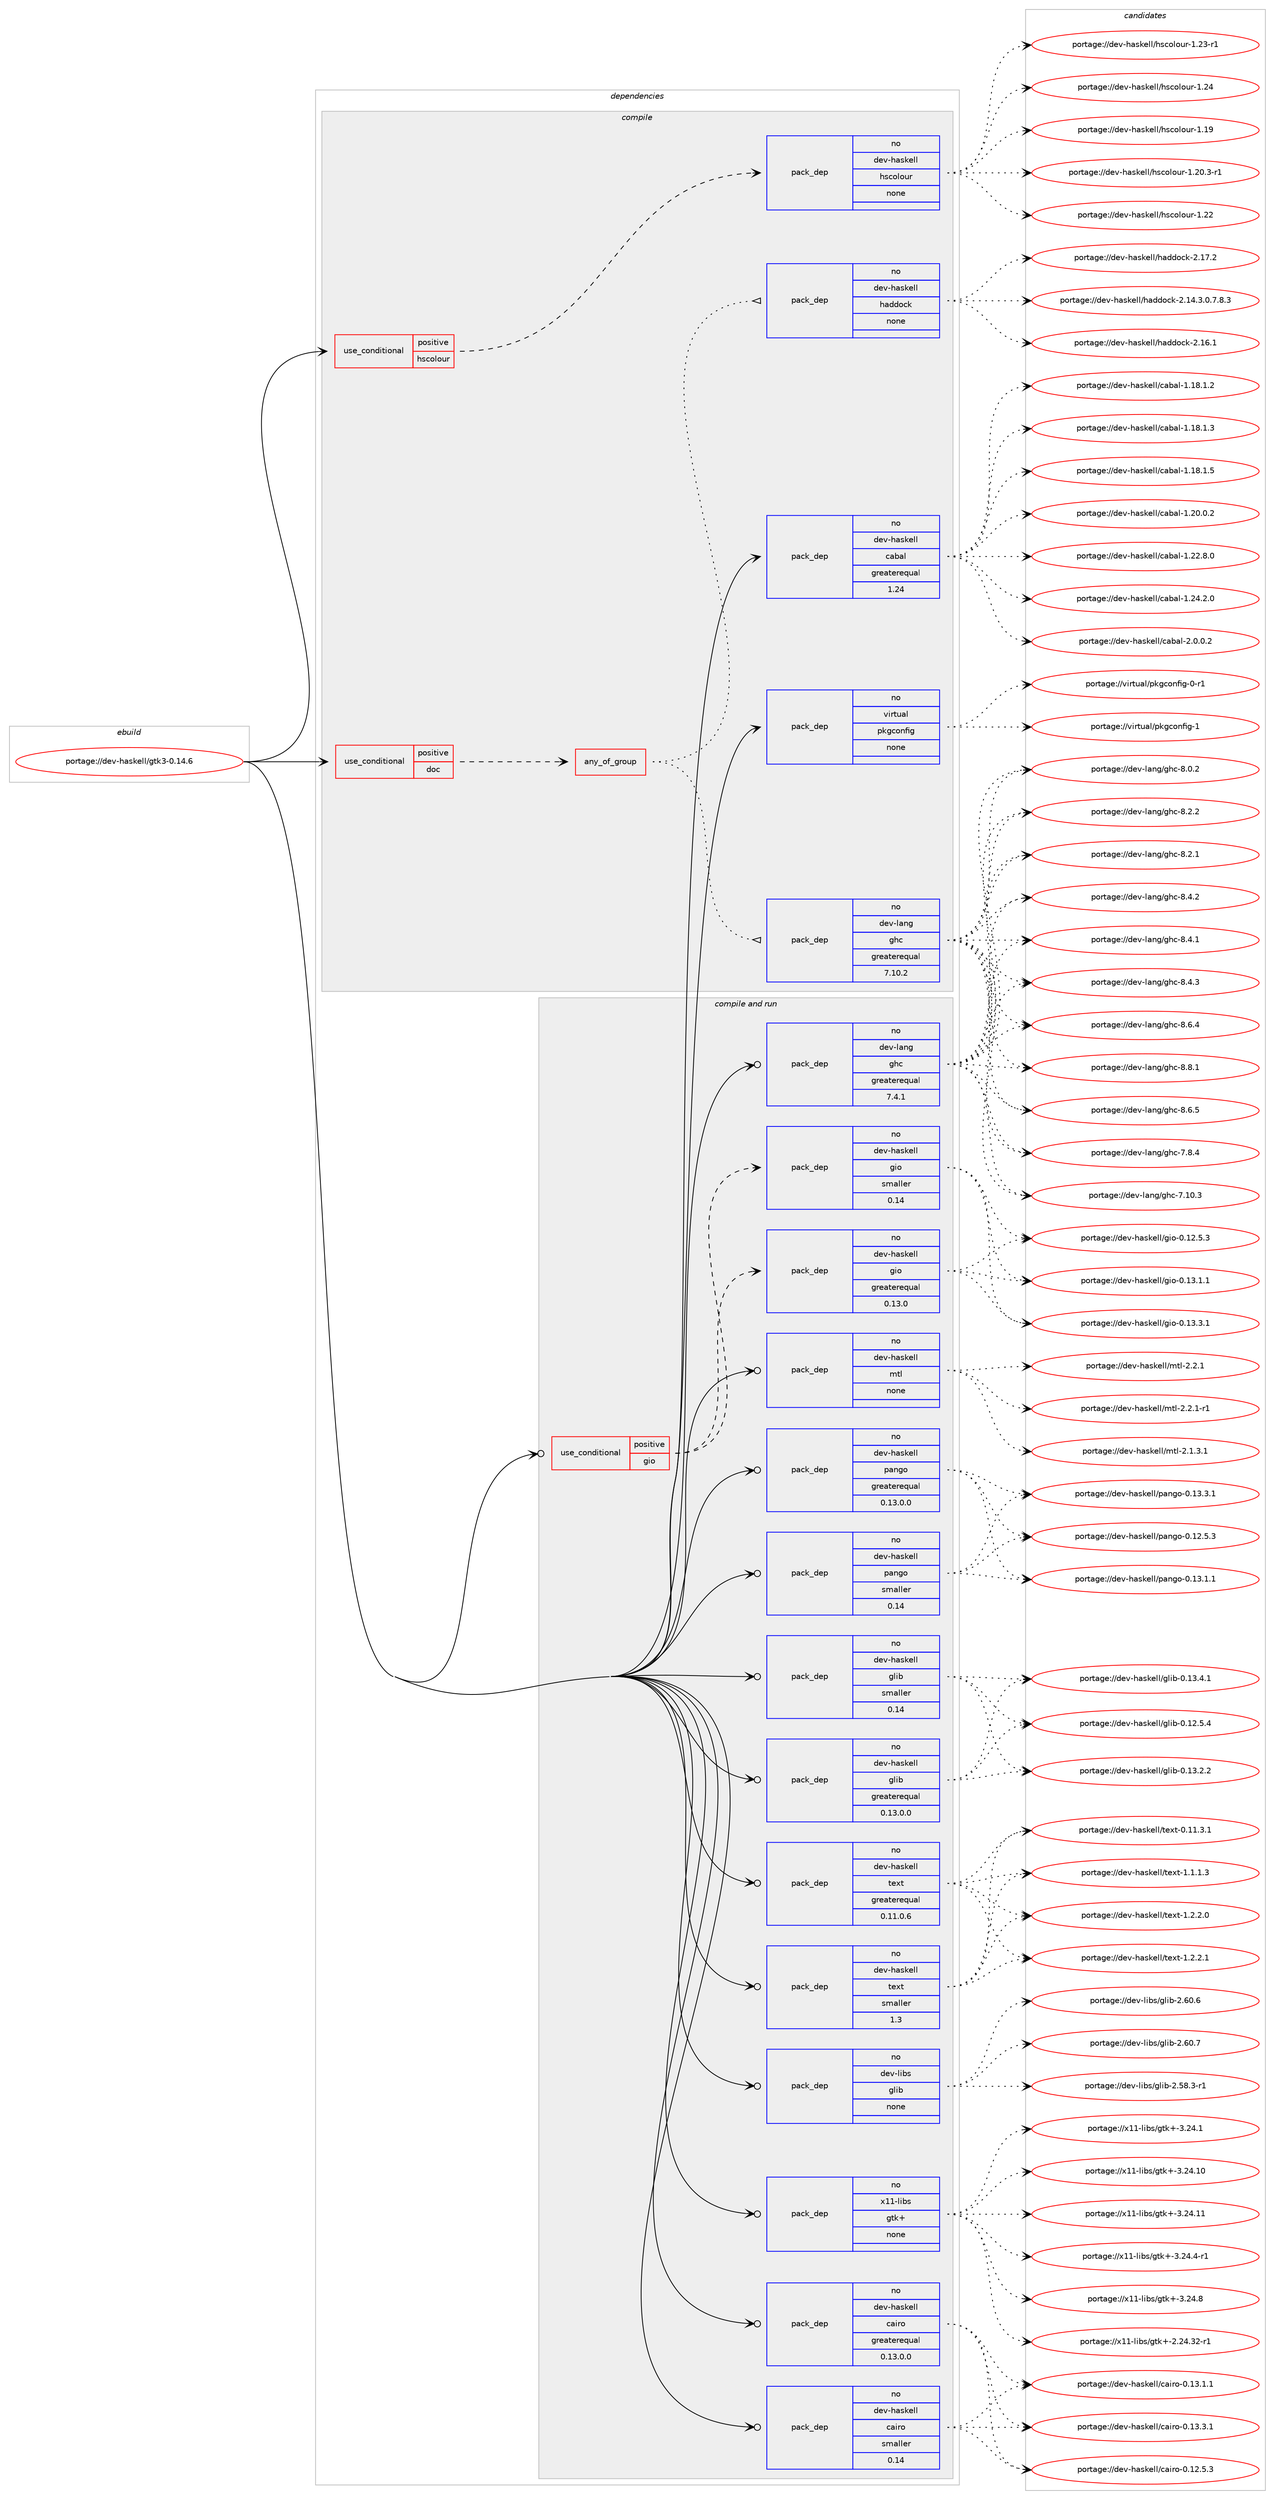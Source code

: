 digraph prolog {

# *************
# Graph options
# *************

newrank=true;
concentrate=true;
compound=true;
graph [rankdir=LR,fontname=Helvetica,fontsize=10,ranksep=1.5];#, ranksep=2.5, nodesep=0.2];
edge  [arrowhead=vee];
node  [fontname=Helvetica,fontsize=10];

# **********
# The ebuild
# **********

subgraph cluster_leftcol {
color=gray;
rank=same;
label=<<i>ebuild</i>>;
id [label="portage://dev-haskell/gtk3-0.14.6", color=red, width=4, href="../dev-haskell/gtk3-0.14.6.svg"];
}

# ****************
# The dependencies
# ****************

subgraph cluster_midcol {
color=gray;
label=<<i>dependencies</i>>;
subgraph cluster_compile {
fillcolor="#eeeeee";
style=filled;
label=<<i>compile</i>>;
subgraph cond15313 {
dependency68890 [label=<<TABLE BORDER="0" CELLBORDER="1" CELLSPACING="0" CELLPADDING="4"><TR><TD ROWSPAN="3" CELLPADDING="10">use_conditional</TD></TR><TR><TD>positive</TD></TR><TR><TD>doc</TD></TR></TABLE>>, shape=none, color=red];
subgraph any1746 {
dependency68891 [label=<<TABLE BORDER="0" CELLBORDER="1" CELLSPACING="0" CELLPADDING="4"><TR><TD CELLPADDING="10">any_of_group</TD></TR></TABLE>>, shape=none, color=red];subgraph pack51772 {
dependency68892 [label=<<TABLE BORDER="0" CELLBORDER="1" CELLSPACING="0" CELLPADDING="4" WIDTH="220"><TR><TD ROWSPAN="6" CELLPADDING="30">pack_dep</TD></TR><TR><TD WIDTH="110">no</TD></TR><TR><TD>dev-haskell</TD></TR><TR><TD>haddock</TD></TR><TR><TD>none</TD></TR><TR><TD></TD></TR></TABLE>>, shape=none, color=blue];
}
dependency68891:e -> dependency68892:w [weight=20,style="dotted",arrowhead="oinv"];
subgraph pack51773 {
dependency68893 [label=<<TABLE BORDER="0" CELLBORDER="1" CELLSPACING="0" CELLPADDING="4" WIDTH="220"><TR><TD ROWSPAN="6" CELLPADDING="30">pack_dep</TD></TR><TR><TD WIDTH="110">no</TD></TR><TR><TD>dev-lang</TD></TR><TR><TD>ghc</TD></TR><TR><TD>greaterequal</TD></TR><TR><TD>7.10.2</TD></TR></TABLE>>, shape=none, color=blue];
}
dependency68891:e -> dependency68893:w [weight=20,style="dotted",arrowhead="oinv"];
}
dependency68890:e -> dependency68891:w [weight=20,style="dashed",arrowhead="vee"];
}
id:e -> dependency68890:w [weight=20,style="solid",arrowhead="vee"];
subgraph cond15314 {
dependency68894 [label=<<TABLE BORDER="0" CELLBORDER="1" CELLSPACING="0" CELLPADDING="4"><TR><TD ROWSPAN="3" CELLPADDING="10">use_conditional</TD></TR><TR><TD>positive</TD></TR><TR><TD>hscolour</TD></TR></TABLE>>, shape=none, color=red];
subgraph pack51774 {
dependency68895 [label=<<TABLE BORDER="0" CELLBORDER="1" CELLSPACING="0" CELLPADDING="4" WIDTH="220"><TR><TD ROWSPAN="6" CELLPADDING="30">pack_dep</TD></TR><TR><TD WIDTH="110">no</TD></TR><TR><TD>dev-haskell</TD></TR><TR><TD>hscolour</TD></TR><TR><TD>none</TD></TR><TR><TD></TD></TR></TABLE>>, shape=none, color=blue];
}
dependency68894:e -> dependency68895:w [weight=20,style="dashed",arrowhead="vee"];
}
id:e -> dependency68894:w [weight=20,style="solid",arrowhead="vee"];
subgraph pack51775 {
dependency68896 [label=<<TABLE BORDER="0" CELLBORDER="1" CELLSPACING="0" CELLPADDING="4" WIDTH="220"><TR><TD ROWSPAN="6" CELLPADDING="30">pack_dep</TD></TR><TR><TD WIDTH="110">no</TD></TR><TR><TD>dev-haskell</TD></TR><TR><TD>cabal</TD></TR><TR><TD>greaterequal</TD></TR><TR><TD>1.24</TD></TR></TABLE>>, shape=none, color=blue];
}
id:e -> dependency68896:w [weight=20,style="solid",arrowhead="vee"];
subgraph pack51776 {
dependency68897 [label=<<TABLE BORDER="0" CELLBORDER="1" CELLSPACING="0" CELLPADDING="4" WIDTH="220"><TR><TD ROWSPAN="6" CELLPADDING="30">pack_dep</TD></TR><TR><TD WIDTH="110">no</TD></TR><TR><TD>virtual</TD></TR><TR><TD>pkgconfig</TD></TR><TR><TD>none</TD></TR><TR><TD></TD></TR></TABLE>>, shape=none, color=blue];
}
id:e -> dependency68897:w [weight=20,style="solid",arrowhead="vee"];
}
subgraph cluster_compileandrun {
fillcolor="#eeeeee";
style=filled;
label=<<i>compile and run</i>>;
subgraph cond15315 {
dependency68898 [label=<<TABLE BORDER="0" CELLBORDER="1" CELLSPACING="0" CELLPADDING="4"><TR><TD ROWSPAN="3" CELLPADDING="10">use_conditional</TD></TR><TR><TD>positive</TD></TR><TR><TD>gio</TD></TR></TABLE>>, shape=none, color=red];
subgraph pack51777 {
dependency68899 [label=<<TABLE BORDER="0" CELLBORDER="1" CELLSPACING="0" CELLPADDING="4" WIDTH="220"><TR><TD ROWSPAN="6" CELLPADDING="30">pack_dep</TD></TR><TR><TD WIDTH="110">no</TD></TR><TR><TD>dev-haskell</TD></TR><TR><TD>gio</TD></TR><TR><TD>greaterequal</TD></TR><TR><TD>0.13.0</TD></TR></TABLE>>, shape=none, color=blue];
}
dependency68898:e -> dependency68899:w [weight=20,style="dashed",arrowhead="vee"];
subgraph pack51778 {
dependency68900 [label=<<TABLE BORDER="0" CELLBORDER="1" CELLSPACING="0" CELLPADDING="4" WIDTH="220"><TR><TD ROWSPAN="6" CELLPADDING="30">pack_dep</TD></TR><TR><TD WIDTH="110">no</TD></TR><TR><TD>dev-haskell</TD></TR><TR><TD>gio</TD></TR><TR><TD>smaller</TD></TR><TR><TD>0.14</TD></TR></TABLE>>, shape=none, color=blue];
}
dependency68898:e -> dependency68900:w [weight=20,style="dashed",arrowhead="vee"];
}
id:e -> dependency68898:w [weight=20,style="solid",arrowhead="odotvee"];
subgraph pack51779 {
dependency68901 [label=<<TABLE BORDER="0" CELLBORDER="1" CELLSPACING="0" CELLPADDING="4" WIDTH="220"><TR><TD ROWSPAN="6" CELLPADDING="30">pack_dep</TD></TR><TR><TD WIDTH="110">no</TD></TR><TR><TD>dev-haskell</TD></TR><TR><TD>cairo</TD></TR><TR><TD>greaterequal</TD></TR><TR><TD>0.13.0.0</TD></TR></TABLE>>, shape=none, color=blue];
}
id:e -> dependency68901:w [weight=20,style="solid",arrowhead="odotvee"];
subgraph pack51780 {
dependency68902 [label=<<TABLE BORDER="0" CELLBORDER="1" CELLSPACING="0" CELLPADDING="4" WIDTH="220"><TR><TD ROWSPAN="6" CELLPADDING="30">pack_dep</TD></TR><TR><TD WIDTH="110">no</TD></TR><TR><TD>dev-haskell</TD></TR><TR><TD>cairo</TD></TR><TR><TD>smaller</TD></TR><TR><TD>0.14</TD></TR></TABLE>>, shape=none, color=blue];
}
id:e -> dependency68902:w [weight=20,style="solid",arrowhead="odotvee"];
subgraph pack51781 {
dependency68903 [label=<<TABLE BORDER="0" CELLBORDER="1" CELLSPACING="0" CELLPADDING="4" WIDTH="220"><TR><TD ROWSPAN="6" CELLPADDING="30">pack_dep</TD></TR><TR><TD WIDTH="110">no</TD></TR><TR><TD>dev-haskell</TD></TR><TR><TD>glib</TD></TR><TR><TD>greaterequal</TD></TR><TR><TD>0.13.0.0</TD></TR></TABLE>>, shape=none, color=blue];
}
id:e -> dependency68903:w [weight=20,style="solid",arrowhead="odotvee"];
subgraph pack51782 {
dependency68904 [label=<<TABLE BORDER="0" CELLBORDER="1" CELLSPACING="0" CELLPADDING="4" WIDTH="220"><TR><TD ROWSPAN="6" CELLPADDING="30">pack_dep</TD></TR><TR><TD WIDTH="110">no</TD></TR><TR><TD>dev-haskell</TD></TR><TR><TD>glib</TD></TR><TR><TD>smaller</TD></TR><TR><TD>0.14</TD></TR></TABLE>>, shape=none, color=blue];
}
id:e -> dependency68904:w [weight=20,style="solid",arrowhead="odotvee"];
subgraph pack51783 {
dependency68905 [label=<<TABLE BORDER="0" CELLBORDER="1" CELLSPACING="0" CELLPADDING="4" WIDTH="220"><TR><TD ROWSPAN="6" CELLPADDING="30">pack_dep</TD></TR><TR><TD WIDTH="110">no</TD></TR><TR><TD>dev-haskell</TD></TR><TR><TD>mtl</TD></TR><TR><TD>none</TD></TR><TR><TD></TD></TR></TABLE>>, shape=none, color=blue];
}
id:e -> dependency68905:w [weight=20,style="solid",arrowhead="odotvee"];
subgraph pack51784 {
dependency68906 [label=<<TABLE BORDER="0" CELLBORDER="1" CELLSPACING="0" CELLPADDING="4" WIDTH="220"><TR><TD ROWSPAN="6" CELLPADDING="30">pack_dep</TD></TR><TR><TD WIDTH="110">no</TD></TR><TR><TD>dev-haskell</TD></TR><TR><TD>pango</TD></TR><TR><TD>greaterequal</TD></TR><TR><TD>0.13.0.0</TD></TR></TABLE>>, shape=none, color=blue];
}
id:e -> dependency68906:w [weight=20,style="solid",arrowhead="odotvee"];
subgraph pack51785 {
dependency68907 [label=<<TABLE BORDER="0" CELLBORDER="1" CELLSPACING="0" CELLPADDING="4" WIDTH="220"><TR><TD ROWSPAN="6" CELLPADDING="30">pack_dep</TD></TR><TR><TD WIDTH="110">no</TD></TR><TR><TD>dev-haskell</TD></TR><TR><TD>pango</TD></TR><TR><TD>smaller</TD></TR><TR><TD>0.14</TD></TR></TABLE>>, shape=none, color=blue];
}
id:e -> dependency68907:w [weight=20,style="solid",arrowhead="odotvee"];
subgraph pack51786 {
dependency68908 [label=<<TABLE BORDER="0" CELLBORDER="1" CELLSPACING="0" CELLPADDING="4" WIDTH="220"><TR><TD ROWSPAN="6" CELLPADDING="30">pack_dep</TD></TR><TR><TD WIDTH="110">no</TD></TR><TR><TD>dev-haskell</TD></TR><TR><TD>text</TD></TR><TR><TD>greaterequal</TD></TR><TR><TD>0.11.0.6</TD></TR></TABLE>>, shape=none, color=blue];
}
id:e -> dependency68908:w [weight=20,style="solid",arrowhead="odotvee"];
subgraph pack51787 {
dependency68909 [label=<<TABLE BORDER="0" CELLBORDER="1" CELLSPACING="0" CELLPADDING="4" WIDTH="220"><TR><TD ROWSPAN="6" CELLPADDING="30">pack_dep</TD></TR><TR><TD WIDTH="110">no</TD></TR><TR><TD>dev-haskell</TD></TR><TR><TD>text</TD></TR><TR><TD>smaller</TD></TR><TR><TD>1.3</TD></TR></TABLE>>, shape=none, color=blue];
}
id:e -> dependency68909:w [weight=20,style="solid",arrowhead="odotvee"];
subgraph pack51788 {
dependency68910 [label=<<TABLE BORDER="0" CELLBORDER="1" CELLSPACING="0" CELLPADDING="4" WIDTH="220"><TR><TD ROWSPAN="6" CELLPADDING="30">pack_dep</TD></TR><TR><TD WIDTH="110">no</TD></TR><TR><TD>dev-lang</TD></TR><TR><TD>ghc</TD></TR><TR><TD>greaterequal</TD></TR><TR><TD>7.4.1</TD></TR></TABLE>>, shape=none, color=blue];
}
id:e -> dependency68910:w [weight=20,style="solid",arrowhead="odotvee"];
subgraph pack51789 {
dependency68911 [label=<<TABLE BORDER="0" CELLBORDER="1" CELLSPACING="0" CELLPADDING="4" WIDTH="220"><TR><TD ROWSPAN="6" CELLPADDING="30">pack_dep</TD></TR><TR><TD WIDTH="110">no</TD></TR><TR><TD>dev-libs</TD></TR><TR><TD>glib</TD></TR><TR><TD>none</TD></TR><TR><TD></TD></TR></TABLE>>, shape=none, color=blue];
}
id:e -> dependency68911:w [weight=20,style="solid",arrowhead="odotvee"];
subgraph pack51790 {
dependency68912 [label=<<TABLE BORDER="0" CELLBORDER="1" CELLSPACING="0" CELLPADDING="4" WIDTH="220"><TR><TD ROWSPAN="6" CELLPADDING="30">pack_dep</TD></TR><TR><TD WIDTH="110">no</TD></TR><TR><TD>x11-libs</TD></TR><TR><TD>gtk+</TD></TR><TR><TD>none</TD></TR><TR><TD></TD></TR></TABLE>>, shape=none, color=blue];
}
id:e -> dependency68912:w [weight=20,style="solid",arrowhead="odotvee"];
}
subgraph cluster_run {
fillcolor="#eeeeee";
style=filled;
label=<<i>run</i>>;
}
}

# **************
# The candidates
# **************

subgraph cluster_choices {
rank=same;
color=gray;
label=<<i>candidates</i>>;

subgraph choice51772 {
color=black;
nodesep=1;
choiceportage1001011184510497115107101108108471049710010011199107455046495246514648465546564651 [label="portage://dev-haskell/haddock-2.14.3.0.7.8.3", color=red, width=4,href="../dev-haskell/haddock-2.14.3.0.7.8.3.svg"];
choiceportage100101118451049711510710110810847104971001001119910745504649544649 [label="portage://dev-haskell/haddock-2.16.1", color=red, width=4,href="../dev-haskell/haddock-2.16.1.svg"];
choiceportage100101118451049711510710110810847104971001001119910745504649554650 [label="portage://dev-haskell/haddock-2.17.2", color=red, width=4,href="../dev-haskell/haddock-2.17.2.svg"];
dependency68892:e -> choiceportage1001011184510497115107101108108471049710010011199107455046495246514648465546564651:w [style=dotted,weight="100"];
dependency68892:e -> choiceportage100101118451049711510710110810847104971001001119910745504649544649:w [style=dotted,weight="100"];
dependency68892:e -> choiceportage100101118451049711510710110810847104971001001119910745504649554650:w [style=dotted,weight="100"];
}
subgraph choice51773 {
color=black;
nodesep=1;
choiceportage1001011184510897110103471031049945554649484651 [label="portage://dev-lang/ghc-7.10.3", color=red, width=4,href="../dev-lang/ghc-7.10.3.svg"];
choiceportage10010111845108971101034710310499455546564652 [label="portage://dev-lang/ghc-7.8.4", color=red, width=4,href="../dev-lang/ghc-7.8.4.svg"];
choiceportage10010111845108971101034710310499455646484650 [label="portage://dev-lang/ghc-8.0.2", color=red, width=4,href="../dev-lang/ghc-8.0.2.svg"];
choiceportage10010111845108971101034710310499455646504649 [label="portage://dev-lang/ghc-8.2.1", color=red, width=4,href="../dev-lang/ghc-8.2.1.svg"];
choiceportage10010111845108971101034710310499455646504650 [label="portage://dev-lang/ghc-8.2.2", color=red, width=4,href="../dev-lang/ghc-8.2.2.svg"];
choiceportage10010111845108971101034710310499455646524649 [label="portage://dev-lang/ghc-8.4.1", color=red, width=4,href="../dev-lang/ghc-8.4.1.svg"];
choiceportage10010111845108971101034710310499455646524650 [label="portage://dev-lang/ghc-8.4.2", color=red, width=4,href="../dev-lang/ghc-8.4.2.svg"];
choiceportage10010111845108971101034710310499455646524651 [label="portage://dev-lang/ghc-8.4.3", color=red, width=4,href="../dev-lang/ghc-8.4.3.svg"];
choiceportage10010111845108971101034710310499455646544652 [label="portage://dev-lang/ghc-8.6.4", color=red, width=4,href="../dev-lang/ghc-8.6.4.svg"];
choiceportage10010111845108971101034710310499455646544653 [label="portage://dev-lang/ghc-8.6.5", color=red, width=4,href="../dev-lang/ghc-8.6.5.svg"];
choiceportage10010111845108971101034710310499455646564649 [label="portage://dev-lang/ghc-8.8.1", color=red, width=4,href="../dev-lang/ghc-8.8.1.svg"];
dependency68893:e -> choiceportage1001011184510897110103471031049945554649484651:w [style=dotted,weight="100"];
dependency68893:e -> choiceportage10010111845108971101034710310499455546564652:w [style=dotted,weight="100"];
dependency68893:e -> choiceportage10010111845108971101034710310499455646484650:w [style=dotted,weight="100"];
dependency68893:e -> choiceportage10010111845108971101034710310499455646504649:w [style=dotted,weight="100"];
dependency68893:e -> choiceportage10010111845108971101034710310499455646504650:w [style=dotted,weight="100"];
dependency68893:e -> choiceportage10010111845108971101034710310499455646524649:w [style=dotted,weight="100"];
dependency68893:e -> choiceportage10010111845108971101034710310499455646524650:w [style=dotted,weight="100"];
dependency68893:e -> choiceportage10010111845108971101034710310499455646524651:w [style=dotted,weight="100"];
dependency68893:e -> choiceportage10010111845108971101034710310499455646544652:w [style=dotted,weight="100"];
dependency68893:e -> choiceportage10010111845108971101034710310499455646544653:w [style=dotted,weight="100"];
dependency68893:e -> choiceportage10010111845108971101034710310499455646564649:w [style=dotted,weight="100"];
}
subgraph choice51774 {
color=black;
nodesep=1;
choiceportage100101118451049711510710110810847104115991111081111171144549464957 [label="portage://dev-haskell/hscolour-1.19", color=red, width=4,href="../dev-haskell/hscolour-1.19.svg"];
choiceportage10010111845104971151071011081084710411599111108111117114454946504846514511449 [label="portage://dev-haskell/hscolour-1.20.3-r1", color=red, width=4,href="../dev-haskell/hscolour-1.20.3-r1.svg"];
choiceportage100101118451049711510710110810847104115991111081111171144549465050 [label="portage://dev-haskell/hscolour-1.22", color=red, width=4,href="../dev-haskell/hscolour-1.22.svg"];
choiceportage1001011184510497115107101108108471041159911110811111711445494650514511449 [label="portage://dev-haskell/hscolour-1.23-r1", color=red, width=4,href="../dev-haskell/hscolour-1.23-r1.svg"];
choiceportage100101118451049711510710110810847104115991111081111171144549465052 [label="portage://dev-haskell/hscolour-1.24", color=red, width=4,href="../dev-haskell/hscolour-1.24.svg"];
dependency68895:e -> choiceportage100101118451049711510710110810847104115991111081111171144549464957:w [style=dotted,weight="100"];
dependency68895:e -> choiceportage10010111845104971151071011081084710411599111108111117114454946504846514511449:w [style=dotted,weight="100"];
dependency68895:e -> choiceportage100101118451049711510710110810847104115991111081111171144549465050:w [style=dotted,weight="100"];
dependency68895:e -> choiceportage1001011184510497115107101108108471041159911110811111711445494650514511449:w [style=dotted,weight="100"];
dependency68895:e -> choiceportage100101118451049711510710110810847104115991111081111171144549465052:w [style=dotted,weight="100"];
}
subgraph choice51775 {
color=black;
nodesep=1;
choiceportage10010111845104971151071011081084799979897108454946495646494650 [label="portage://dev-haskell/cabal-1.18.1.2", color=red, width=4,href="../dev-haskell/cabal-1.18.1.2.svg"];
choiceportage10010111845104971151071011081084799979897108454946495646494651 [label="portage://dev-haskell/cabal-1.18.1.3", color=red, width=4,href="../dev-haskell/cabal-1.18.1.3.svg"];
choiceportage10010111845104971151071011081084799979897108454946495646494653 [label="portage://dev-haskell/cabal-1.18.1.5", color=red, width=4,href="../dev-haskell/cabal-1.18.1.5.svg"];
choiceportage10010111845104971151071011081084799979897108454946504846484650 [label="portage://dev-haskell/cabal-1.20.0.2", color=red, width=4,href="../dev-haskell/cabal-1.20.0.2.svg"];
choiceportage10010111845104971151071011081084799979897108454946505046564648 [label="portage://dev-haskell/cabal-1.22.8.0", color=red, width=4,href="../dev-haskell/cabal-1.22.8.0.svg"];
choiceportage10010111845104971151071011081084799979897108454946505246504648 [label="portage://dev-haskell/cabal-1.24.2.0", color=red, width=4,href="../dev-haskell/cabal-1.24.2.0.svg"];
choiceportage100101118451049711510710110810847999798971084550464846484650 [label="portage://dev-haskell/cabal-2.0.0.2", color=red, width=4,href="../dev-haskell/cabal-2.0.0.2.svg"];
dependency68896:e -> choiceportage10010111845104971151071011081084799979897108454946495646494650:w [style=dotted,weight="100"];
dependency68896:e -> choiceportage10010111845104971151071011081084799979897108454946495646494651:w [style=dotted,weight="100"];
dependency68896:e -> choiceportage10010111845104971151071011081084799979897108454946495646494653:w [style=dotted,weight="100"];
dependency68896:e -> choiceportage10010111845104971151071011081084799979897108454946504846484650:w [style=dotted,weight="100"];
dependency68896:e -> choiceportage10010111845104971151071011081084799979897108454946505046564648:w [style=dotted,weight="100"];
dependency68896:e -> choiceportage10010111845104971151071011081084799979897108454946505246504648:w [style=dotted,weight="100"];
dependency68896:e -> choiceportage100101118451049711510710110810847999798971084550464846484650:w [style=dotted,weight="100"];
}
subgraph choice51776 {
color=black;
nodesep=1;
choiceportage11810511411611797108471121071039911111010210510345484511449 [label="portage://virtual/pkgconfig-0-r1", color=red, width=4,href="../virtual/pkgconfig-0-r1.svg"];
choiceportage1181051141161179710847112107103991111101021051034549 [label="portage://virtual/pkgconfig-1", color=red, width=4,href="../virtual/pkgconfig-1.svg"];
dependency68897:e -> choiceportage11810511411611797108471121071039911111010210510345484511449:w [style=dotted,weight="100"];
dependency68897:e -> choiceportage1181051141161179710847112107103991111101021051034549:w [style=dotted,weight="100"];
}
subgraph choice51777 {
color=black;
nodesep=1;
choiceportage100101118451049711510710110810847103105111454846495046534651 [label="portage://dev-haskell/gio-0.12.5.3", color=red, width=4,href="../dev-haskell/gio-0.12.5.3.svg"];
choiceportage100101118451049711510710110810847103105111454846495146494649 [label="portage://dev-haskell/gio-0.13.1.1", color=red, width=4,href="../dev-haskell/gio-0.13.1.1.svg"];
choiceportage100101118451049711510710110810847103105111454846495146514649 [label="portage://dev-haskell/gio-0.13.3.1", color=red, width=4,href="../dev-haskell/gio-0.13.3.1.svg"];
dependency68899:e -> choiceportage100101118451049711510710110810847103105111454846495046534651:w [style=dotted,weight="100"];
dependency68899:e -> choiceportage100101118451049711510710110810847103105111454846495146494649:w [style=dotted,weight="100"];
dependency68899:e -> choiceportage100101118451049711510710110810847103105111454846495146514649:w [style=dotted,weight="100"];
}
subgraph choice51778 {
color=black;
nodesep=1;
choiceportage100101118451049711510710110810847103105111454846495046534651 [label="portage://dev-haskell/gio-0.12.5.3", color=red, width=4,href="../dev-haskell/gio-0.12.5.3.svg"];
choiceportage100101118451049711510710110810847103105111454846495146494649 [label="portage://dev-haskell/gio-0.13.1.1", color=red, width=4,href="../dev-haskell/gio-0.13.1.1.svg"];
choiceportage100101118451049711510710110810847103105111454846495146514649 [label="portage://dev-haskell/gio-0.13.3.1", color=red, width=4,href="../dev-haskell/gio-0.13.3.1.svg"];
dependency68900:e -> choiceportage100101118451049711510710110810847103105111454846495046534651:w [style=dotted,weight="100"];
dependency68900:e -> choiceportage100101118451049711510710110810847103105111454846495146494649:w [style=dotted,weight="100"];
dependency68900:e -> choiceportage100101118451049711510710110810847103105111454846495146514649:w [style=dotted,weight="100"];
}
subgraph choice51779 {
color=black;
nodesep=1;
choiceportage1001011184510497115107101108108479997105114111454846495046534651 [label="portage://dev-haskell/cairo-0.12.5.3", color=red, width=4,href="../dev-haskell/cairo-0.12.5.3.svg"];
choiceportage1001011184510497115107101108108479997105114111454846495146494649 [label="portage://dev-haskell/cairo-0.13.1.1", color=red, width=4,href="../dev-haskell/cairo-0.13.1.1.svg"];
choiceportage1001011184510497115107101108108479997105114111454846495146514649 [label="portage://dev-haskell/cairo-0.13.3.1", color=red, width=4,href="../dev-haskell/cairo-0.13.3.1.svg"];
dependency68901:e -> choiceportage1001011184510497115107101108108479997105114111454846495046534651:w [style=dotted,weight="100"];
dependency68901:e -> choiceportage1001011184510497115107101108108479997105114111454846495146494649:w [style=dotted,weight="100"];
dependency68901:e -> choiceportage1001011184510497115107101108108479997105114111454846495146514649:w [style=dotted,weight="100"];
}
subgraph choice51780 {
color=black;
nodesep=1;
choiceportage1001011184510497115107101108108479997105114111454846495046534651 [label="portage://dev-haskell/cairo-0.12.5.3", color=red, width=4,href="../dev-haskell/cairo-0.12.5.3.svg"];
choiceportage1001011184510497115107101108108479997105114111454846495146494649 [label="portage://dev-haskell/cairo-0.13.1.1", color=red, width=4,href="../dev-haskell/cairo-0.13.1.1.svg"];
choiceportage1001011184510497115107101108108479997105114111454846495146514649 [label="portage://dev-haskell/cairo-0.13.3.1", color=red, width=4,href="../dev-haskell/cairo-0.13.3.1.svg"];
dependency68902:e -> choiceportage1001011184510497115107101108108479997105114111454846495046534651:w [style=dotted,weight="100"];
dependency68902:e -> choiceportage1001011184510497115107101108108479997105114111454846495146494649:w [style=dotted,weight="100"];
dependency68902:e -> choiceportage1001011184510497115107101108108479997105114111454846495146514649:w [style=dotted,weight="100"];
}
subgraph choice51781 {
color=black;
nodesep=1;
choiceportage10010111845104971151071011081084710310810598454846495046534652 [label="portage://dev-haskell/glib-0.12.5.4", color=red, width=4,href="../dev-haskell/glib-0.12.5.4.svg"];
choiceportage10010111845104971151071011081084710310810598454846495146504650 [label="portage://dev-haskell/glib-0.13.2.2", color=red, width=4,href="../dev-haskell/glib-0.13.2.2.svg"];
choiceportage10010111845104971151071011081084710310810598454846495146524649 [label="portage://dev-haskell/glib-0.13.4.1", color=red, width=4,href="../dev-haskell/glib-0.13.4.1.svg"];
dependency68903:e -> choiceportage10010111845104971151071011081084710310810598454846495046534652:w [style=dotted,weight="100"];
dependency68903:e -> choiceportage10010111845104971151071011081084710310810598454846495146504650:w [style=dotted,weight="100"];
dependency68903:e -> choiceportage10010111845104971151071011081084710310810598454846495146524649:w [style=dotted,weight="100"];
}
subgraph choice51782 {
color=black;
nodesep=1;
choiceportage10010111845104971151071011081084710310810598454846495046534652 [label="portage://dev-haskell/glib-0.12.5.4", color=red, width=4,href="../dev-haskell/glib-0.12.5.4.svg"];
choiceportage10010111845104971151071011081084710310810598454846495146504650 [label="portage://dev-haskell/glib-0.13.2.2", color=red, width=4,href="../dev-haskell/glib-0.13.2.2.svg"];
choiceportage10010111845104971151071011081084710310810598454846495146524649 [label="portage://dev-haskell/glib-0.13.4.1", color=red, width=4,href="../dev-haskell/glib-0.13.4.1.svg"];
dependency68904:e -> choiceportage10010111845104971151071011081084710310810598454846495046534652:w [style=dotted,weight="100"];
dependency68904:e -> choiceportage10010111845104971151071011081084710310810598454846495146504650:w [style=dotted,weight="100"];
dependency68904:e -> choiceportage10010111845104971151071011081084710310810598454846495146524649:w [style=dotted,weight="100"];
}
subgraph choice51783 {
color=black;
nodesep=1;
choiceportage1001011184510497115107101108108471091161084550464946514649 [label="portage://dev-haskell/mtl-2.1.3.1", color=red, width=4,href="../dev-haskell/mtl-2.1.3.1.svg"];
choiceportage100101118451049711510710110810847109116108455046504649 [label="portage://dev-haskell/mtl-2.2.1", color=red, width=4,href="../dev-haskell/mtl-2.2.1.svg"];
choiceportage1001011184510497115107101108108471091161084550465046494511449 [label="portage://dev-haskell/mtl-2.2.1-r1", color=red, width=4,href="../dev-haskell/mtl-2.2.1-r1.svg"];
dependency68905:e -> choiceportage1001011184510497115107101108108471091161084550464946514649:w [style=dotted,weight="100"];
dependency68905:e -> choiceportage100101118451049711510710110810847109116108455046504649:w [style=dotted,weight="100"];
dependency68905:e -> choiceportage1001011184510497115107101108108471091161084550465046494511449:w [style=dotted,weight="100"];
}
subgraph choice51784 {
color=black;
nodesep=1;
choiceportage10010111845104971151071011081084711297110103111454846495046534651 [label="portage://dev-haskell/pango-0.12.5.3", color=red, width=4,href="../dev-haskell/pango-0.12.5.3.svg"];
choiceportage10010111845104971151071011081084711297110103111454846495146494649 [label="portage://dev-haskell/pango-0.13.1.1", color=red, width=4,href="../dev-haskell/pango-0.13.1.1.svg"];
choiceportage10010111845104971151071011081084711297110103111454846495146514649 [label="portage://dev-haskell/pango-0.13.3.1", color=red, width=4,href="../dev-haskell/pango-0.13.3.1.svg"];
dependency68906:e -> choiceportage10010111845104971151071011081084711297110103111454846495046534651:w [style=dotted,weight="100"];
dependency68906:e -> choiceportage10010111845104971151071011081084711297110103111454846495146494649:w [style=dotted,weight="100"];
dependency68906:e -> choiceportage10010111845104971151071011081084711297110103111454846495146514649:w [style=dotted,weight="100"];
}
subgraph choice51785 {
color=black;
nodesep=1;
choiceportage10010111845104971151071011081084711297110103111454846495046534651 [label="portage://dev-haskell/pango-0.12.5.3", color=red, width=4,href="../dev-haskell/pango-0.12.5.3.svg"];
choiceportage10010111845104971151071011081084711297110103111454846495146494649 [label="portage://dev-haskell/pango-0.13.1.1", color=red, width=4,href="../dev-haskell/pango-0.13.1.1.svg"];
choiceportage10010111845104971151071011081084711297110103111454846495146514649 [label="portage://dev-haskell/pango-0.13.3.1", color=red, width=4,href="../dev-haskell/pango-0.13.3.1.svg"];
dependency68907:e -> choiceportage10010111845104971151071011081084711297110103111454846495046534651:w [style=dotted,weight="100"];
dependency68907:e -> choiceportage10010111845104971151071011081084711297110103111454846495146494649:w [style=dotted,weight="100"];
dependency68907:e -> choiceportage10010111845104971151071011081084711297110103111454846495146514649:w [style=dotted,weight="100"];
}
subgraph choice51786 {
color=black;
nodesep=1;
choiceportage100101118451049711510710110810847116101120116454846494946514649 [label="portage://dev-haskell/text-0.11.3.1", color=red, width=4,href="../dev-haskell/text-0.11.3.1.svg"];
choiceportage1001011184510497115107101108108471161011201164549464946494651 [label="portage://dev-haskell/text-1.1.1.3", color=red, width=4,href="../dev-haskell/text-1.1.1.3.svg"];
choiceportage1001011184510497115107101108108471161011201164549465046504648 [label="portage://dev-haskell/text-1.2.2.0", color=red, width=4,href="../dev-haskell/text-1.2.2.0.svg"];
choiceportage1001011184510497115107101108108471161011201164549465046504649 [label="portage://dev-haskell/text-1.2.2.1", color=red, width=4,href="../dev-haskell/text-1.2.2.1.svg"];
dependency68908:e -> choiceportage100101118451049711510710110810847116101120116454846494946514649:w [style=dotted,weight="100"];
dependency68908:e -> choiceportage1001011184510497115107101108108471161011201164549464946494651:w [style=dotted,weight="100"];
dependency68908:e -> choiceportage1001011184510497115107101108108471161011201164549465046504648:w [style=dotted,weight="100"];
dependency68908:e -> choiceportage1001011184510497115107101108108471161011201164549465046504649:w [style=dotted,weight="100"];
}
subgraph choice51787 {
color=black;
nodesep=1;
choiceportage100101118451049711510710110810847116101120116454846494946514649 [label="portage://dev-haskell/text-0.11.3.1", color=red, width=4,href="../dev-haskell/text-0.11.3.1.svg"];
choiceportage1001011184510497115107101108108471161011201164549464946494651 [label="portage://dev-haskell/text-1.1.1.3", color=red, width=4,href="../dev-haskell/text-1.1.1.3.svg"];
choiceportage1001011184510497115107101108108471161011201164549465046504648 [label="portage://dev-haskell/text-1.2.2.0", color=red, width=4,href="../dev-haskell/text-1.2.2.0.svg"];
choiceportage1001011184510497115107101108108471161011201164549465046504649 [label="portage://dev-haskell/text-1.2.2.1", color=red, width=4,href="../dev-haskell/text-1.2.2.1.svg"];
dependency68909:e -> choiceportage100101118451049711510710110810847116101120116454846494946514649:w [style=dotted,weight="100"];
dependency68909:e -> choiceportage1001011184510497115107101108108471161011201164549464946494651:w [style=dotted,weight="100"];
dependency68909:e -> choiceportage1001011184510497115107101108108471161011201164549465046504648:w [style=dotted,weight="100"];
dependency68909:e -> choiceportage1001011184510497115107101108108471161011201164549465046504649:w [style=dotted,weight="100"];
}
subgraph choice51788 {
color=black;
nodesep=1;
choiceportage1001011184510897110103471031049945554649484651 [label="portage://dev-lang/ghc-7.10.3", color=red, width=4,href="../dev-lang/ghc-7.10.3.svg"];
choiceportage10010111845108971101034710310499455546564652 [label="portage://dev-lang/ghc-7.8.4", color=red, width=4,href="../dev-lang/ghc-7.8.4.svg"];
choiceportage10010111845108971101034710310499455646484650 [label="portage://dev-lang/ghc-8.0.2", color=red, width=4,href="../dev-lang/ghc-8.0.2.svg"];
choiceportage10010111845108971101034710310499455646504649 [label="portage://dev-lang/ghc-8.2.1", color=red, width=4,href="../dev-lang/ghc-8.2.1.svg"];
choiceportage10010111845108971101034710310499455646504650 [label="portage://dev-lang/ghc-8.2.2", color=red, width=4,href="../dev-lang/ghc-8.2.2.svg"];
choiceportage10010111845108971101034710310499455646524649 [label="portage://dev-lang/ghc-8.4.1", color=red, width=4,href="../dev-lang/ghc-8.4.1.svg"];
choiceportage10010111845108971101034710310499455646524650 [label="portage://dev-lang/ghc-8.4.2", color=red, width=4,href="../dev-lang/ghc-8.4.2.svg"];
choiceportage10010111845108971101034710310499455646524651 [label="portage://dev-lang/ghc-8.4.3", color=red, width=4,href="../dev-lang/ghc-8.4.3.svg"];
choiceportage10010111845108971101034710310499455646544652 [label="portage://dev-lang/ghc-8.6.4", color=red, width=4,href="../dev-lang/ghc-8.6.4.svg"];
choiceportage10010111845108971101034710310499455646544653 [label="portage://dev-lang/ghc-8.6.5", color=red, width=4,href="../dev-lang/ghc-8.6.5.svg"];
choiceportage10010111845108971101034710310499455646564649 [label="portage://dev-lang/ghc-8.8.1", color=red, width=4,href="../dev-lang/ghc-8.8.1.svg"];
dependency68910:e -> choiceportage1001011184510897110103471031049945554649484651:w [style=dotted,weight="100"];
dependency68910:e -> choiceportage10010111845108971101034710310499455546564652:w [style=dotted,weight="100"];
dependency68910:e -> choiceportage10010111845108971101034710310499455646484650:w [style=dotted,weight="100"];
dependency68910:e -> choiceportage10010111845108971101034710310499455646504649:w [style=dotted,weight="100"];
dependency68910:e -> choiceportage10010111845108971101034710310499455646504650:w [style=dotted,weight="100"];
dependency68910:e -> choiceportage10010111845108971101034710310499455646524649:w [style=dotted,weight="100"];
dependency68910:e -> choiceportage10010111845108971101034710310499455646524650:w [style=dotted,weight="100"];
dependency68910:e -> choiceportage10010111845108971101034710310499455646524651:w [style=dotted,weight="100"];
dependency68910:e -> choiceportage10010111845108971101034710310499455646544652:w [style=dotted,weight="100"];
dependency68910:e -> choiceportage10010111845108971101034710310499455646544653:w [style=dotted,weight="100"];
dependency68910:e -> choiceportage10010111845108971101034710310499455646564649:w [style=dotted,weight="100"];
}
subgraph choice51789 {
color=black;
nodesep=1;
choiceportage10010111845108105981154710310810598455046535646514511449 [label="portage://dev-libs/glib-2.58.3-r1", color=red, width=4,href="../dev-libs/glib-2.58.3-r1.svg"];
choiceportage1001011184510810598115471031081059845504654484654 [label="portage://dev-libs/glib-2.60.6", color=red, width=4,href="../dev-libs/glib-2.60.6.svg"];
choiceportage1001011184510810598115471031081059845504654484655 [label="portage://dev-libs/glib-2.60.7", color=red, width=4,href="../dev-libs/glib-2.60.7.svg"];
dependency68911:e -> choiceportage10010111845108105981154710310810598455046535646514511449:w [style=dotted,weight="100"];
dependency68911:e -> choiceportage1001011184510810598115471031081059845504654484654:w [style=dotted,weight="100"];
dependency68911:e -> choiceportage1001011184510810598115471031081059845504654484655:w [style=dotted,weight="100"];
}
subgraph choice51790 {
color=black;
nodesep=1;
choiceportage12049494510810598115471031161074345504650524651504511449 [label="portage://x11-libs/gtk+-2.24.32-r1", color=red, width=4,href="../x11-libs/gtk+-2.24.32-r1.svg"];
choiceportage12049494510810598115471031161074345514650524649 [label="portage://x11-libs/gtk+-3.24.1", color=red, width=4,href="../x11-libs/gtk+-3.24.1.svg"];
choiceportage1204949451081059811547103116107434551465052464948 [label="portage://x11-libs/gtk+-3.24.10", color=red, width=4,href="../x11-libs/gtk+-3.24.10.svg"];
choiceportage1204949451081059811547103116107434551465052464949 [label="portage://x11-libs/gtk+-3.24.11", color=red, width=4,href="../x11-libs/gtk+-3.24.11.svg"];
choiceportage120494945108105981154710311610743455146505246524511449 [label="portage://x11-libs/gtk+-3.24.4-r1", color=red, width=4,href="../x11-libs/gtk+-3.24.4-r1.svg"];
choiceportage12049494510810598115471031161074345514650524656 [label="portage://x11-libs/gtk+-3.24.8", color=red, width=4,href="../x11-libs/gtk+-3.24.8.svg"];
dependency68912:e -> choiceportage12049494510810598115471031161074345504650524651504511449:w [style=dotted,weight="100"];
dependency68912:e -> choiceportage12049494510810598115471031161074345514650524649:w [style=dotted,weight="100"];
dependency68912:e -> choiceportage1204949451081059811547103116107434551465052464948:w [style=dotted,weight="100"];
dependency68912:e -> choiceportage1204949451081059811547103116107434551465052464949:w [style=dotted,weight="100"];
dependency68912:e -> choiceportage120494945108105981154710311610743455146505246524511449:w [style=dotted,weight="100"];
dependency68912:e -> choiceportage12049494510810598115471031161074345514650524656:w [style=dotted,weight="100"];
}
}

}
